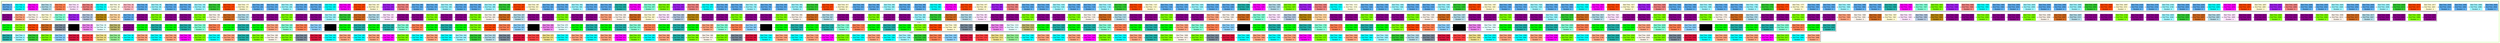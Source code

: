 digraph G {

fontname="Helvetica,Arial,sans-serif"
node [fontname="Helvetica,Arial,sans-serif"]
edge [fontname="Helvetica,Arial,sans-serif"]
graph [rankdir = "LR"];
node [fontsize = "20" shape = "ellipse"];

    subgraph cluster_Mod_0{
        color =chartreuse
        style = bold
        subgraph cluster_0{
           node [style=filled]
           color = black


            "node0" [
               label = "Start Time : 0 | End Time : 4 | Duration : 4"
               shape = "record"
               color = steelblue2
            ]

            "node64" [
               label = "Start Time : 4 | End Time : 8 | Duration : 4"
               shape = "record"
               color = aqua
            ]

            "node557" [
               label = "Start Time : 8 | End Time : 13 | Duration : 5"
               shape = "record"
               color = magenta
            ]

            "node372" [
               label = "Start Time : 13 | End Time : 17 | Duration : 4"
               shape = "record"
               color = lightblue
            ]

            "node234" [
               label = "Start Time : 17 | End Time : 21 | Duration : 4"
               shape = "record"
               color = coral
            ]

            "node136" [
               label = "Start Time : 21 | End Time : 25 | Duration : 4"
               shape = "record"
               color = thistle1
            ]

            "node388" [
               label = "Start Time : 25 | End Time : 29 | Duration : 4"
               shape = "record"
               color = lightcoral
            ]

            "node266" [
               label = "Start Time : 29 | End Time : 33 | Duration : 4"
               shape = "record"
               color = cyan
            ]

            "node491" [
               label = "Start Time : 33 | End Time : 38 | Duration : 5"
               shape = "record"
               color = lightyellow
            ]

            "node406" [
               label = "Start Time : 38 | End Time : 42 | Duration : 4"
               shape = "record"
               color = lightpink
            ]

            "node2" [
               label = "Start Time : 80 | End Time : 84 | Duration : 4"
               shape = "record"
               color = steelblue2
            ]

            "node155" [
               label = "Start Time : 84 | End Time : 88 | Duration : 4"
               shape = "record"
               color = cadetblue1
            ]

            "node3" [
               label = "Start Time : 120 | End Time : 124 | Duration : 4"
               shape = "record"
               color = steelblue2
            ]

            "node4" [
               label = "Start Time : 160 | End Time : 164 | Duration : 4"
               shape = "record"
               color = steelblue2
            ]

            "node156" [
               label = "Start Time : 164 | End Time : 168 | Duration : 4"
               shape = "record"
               color = cadetblue1
            ]

            "node526" [
               label = "Start Time : 168 | End Time : 173 | Duration : 5"
               shape = "record"
               color = limegreen
            ]

            "node113" [
               label = "Start Time : 173 | End Time : 177 | Duration : 4"
               shape = "record"
               color = orangered1
            ]

            "node357" [
               label = "Start Time : 177 | End Time : 181 | Duration : 4"
               shape = "record"
               color = lemonchiffon
            ]

            "node5" [
               label = "Start Time : 200 | End Time : 204 | Duration : 4"
               shape = "record"
               color = steelblue2
            ]

            "node6" [
               label = "Start Time : 240 | End Time : 244 | Duration : 4"
               shape = "record"
               color = steelblue2
            ]

            "node157" [
               label = "Start Time : 244 | End Time : 248 | Duration : 4"
               shape = "record"
               color = cadetblue1
            ]

            "node7" [
               label = "Start Time : 280 | End Time : 284 | Duration : 4"
               shape = "record"
               color = steelblue2
            ]

            "node8" [
               label = "Start Time : 320 | End Time : 324 | Duration : 4"
               shape = "record"
               color = steelblue2
            ]

            "node68" [
               label = "Start Time : 324 | End Time : 328 | Duration : 4"
               shape = "record"
               color = aqua
            ]

            "node559" [
               label = "Start Time : 328 | End Time : 333 | Duration : 5"
               shape = "record"
               color = magenta
            ]

            "node114" [
               label = "Start Time : 333 | End Time : 337 | Duration : 4"
               shape = "record"
               color = orangered1
            ]

            "node358" [
               label = "Start Time : 337 | End Time : 341 | Duration : 4"
               shape = "record"
               color = lemonchiffon
            ]

            "node129" [
               label = "Start Time : 341 | End Time : 345 | Duration : 4"
               shape = "record"
               color = x11purple
            ]

            "node389" [
               label = "Start Time : 345 | End Time : 349 | Duration : 4"
               shape = "record"
               color = lightcoral
            ]

            "node9" [
               label = "Start Time : 360 | End Time : 364 | Duration : 4"
               shape = "record"
               color = steelblue2
            ]

            "node10" [
               label = "Start Time : 400 | End Time : 404 | Duration : 4"
               shape = "record"
               color = steelblue2
            ]

            "node159" [
               label = "Start Time : 404 | End Time : 408 | Duration : 4"
               shape = "record"
               color = cadetblue1
            ]

            "node11" [
               label = "Start Time : 440 | End Time : 444 | Duration : 4"
               shape = "record"
               color = steelblue2
            ]

            "node12" [
               label = "Start Time : 480 | End Time : 484 | Duration : 4"
               shape = "record"
               color = steelblue2
            ]

            "node160" [
               label = "Start Time : 484 | End Time : 488 | Duration : 4"
               shape = "record"
               color = cadetblue1
            ]

            "node528" [
               label = "Start Time : 488 | End Time : 493 | Duration : 5"
               shape = "record"
               color = limegreen
            ]

            "node115" [
               label = "Start Time : 493 | End Time : 497 | Duration : 4"
               shape = "record"
               color = orangered1
            ]

            "node359" [
               label = "Start Time : 497 | End Time : 501 | Duration : 4"
               shape = "record"
               color = lemonchiffon
            ]

            "node13" [
               label = "Start Time : 520 | End Time : 524 | Duration : 4"
               shape = "record"
               color = steelblue2
            ]

            "node14" [
               label = "Start Time : 560 | End Time : 564 | Duration : 4"
               shape = "record"
               color = steelblue2
            ]

            "node161" [
               label = "Start Time : 564 | End Time : 568 | Duration : 4"
               shape = "record"
               color = cadetblue1
            ]

            "node15" [
               label = "Start Time : 600 | End Time : 604 | Duration : 4"
               shape = "record"
               color = steelblue2
            ]

            "node16" [
               label = "Start Time : 640 | End Time : 644 | Duration : 4"
               shape = "record"
               color = steelblue2
            ]

            "node447" [
               label = "Start Time : 644 | End Time : 648 | Duration : 4"
               shape = "record"
               color = lightseagreen
            ]

            "node561" [
               label = "Start Time : 648 | End Time : 653 | Duration : 5"
               shape = "record"
               color = magenta
            ]

            "node100" [
               label = "Start Time : 653 | End Time : 657 | Duration : 4"
               shape = "record"
               color = aquamarine
            ]

            "node344" [
               label = "Start Time : 657 | End Time : 661 | Duration : 4"
               shape = "record"
               color = lawngreen
            ]

            "node130" [
               label = "Start Time : 661 | End Time : 665 | Duration : 4"
               shape = "record"
               color = x11purple
            ]

            "node390" [
               label = "Start Time : 665 | End Time : 669 | Duration : 4"
               shape = "record"
               color = lightcoral
            ]

            "node267" [
               label = "Start Time : 669 | End Time : 673 | Duration : 4"
               shape = "record"
               color = cyan
            ]

            "node17" [
               label = "Start Time : 680 | End Time : 684 | Duration : 4"
               shape = "record"
               color = steelblue2
            ]

            "node18" [
               label = "Start Time : 720 | End Time : 724 | Duration : 4"
               shape = "record"
               color = steelblue2
            ]

            "node163" [
               label = "Start Time : 724 | End Time : 728 | Duration : 4"
               shape = "record"
               color = cadetblue1
            ]

            "node19" [
               label = "Start Time : 760 | End Time : 764 | Duration : 4"
               shape = "record"
               color = steelblue2
            ]

            "node20" [
               label = "Start Time : 800 | End Time : 804 | Duration : 4"
               shape = "record"
               color = steelblue2
            ]

            "node164" [
               label = "Start Time : 804 | End Time : 808 | Duration : 4"
               shape = "record"
               color = cadetblue1
            ]

            "node530" [
               label = "Start Time : 808 | End Time : 813 | Duration : 5"
               shape = "record"
               color = limegreen
            ]

            "node117" [
               label = "Start Time : 813 | End Time : 817 | Duration : 4"
               shape = "record"
               color = orangered1
            ]

            "node361" [
               label = "Start Time : 817 | End Time : 821 | Duration : 4"
               shape = "record"
               color = lemonchiffon
            ]

            "node21" [
               label = "Start Time : 840 | End Time : 844 | Duration : 4"
               shape = "record"
               color = steelblue2
            ]

            "node22" [
               label = "Start Time : 880 | End Time : 884 | Duration : 4"
               shape = "record"
               color = steelblue2
            ]

            "node165" [
               label = "Start Time : 884 | End Time : 888 | Duration : 4"
               shape = "record"
               color = cadetblue1
            ]

            "node23" [
               label = "Start Time : 920 | End Time : 924 | Duration : 4"
               shape = "record"
               color = steelblue2
            ]

            "node24" [
               label = "Start Time : 960 | End Time : 964 | Duration : 4"
               shape = "record"
               color = steelblue2
            ]

            "node76" [
               label = "Start Time : 964 | End Time : 968 | Duration : 4"
               shape = "record"
               color = aqua
            ]

            "node563" [
               label = "Start Time : 968 | End Time : 973 | Duration : 5"
               shape = "record"
               color = magenta
            ]

            "node118" [
               label = "Start Time : 973 | End Time : 977 | Duration : 4"
               shape = "record"
               color = orangered1
            ]

            "node362" [
               label = "Start Time : 977 | End Time : 981 | Duration : 4"
               shape = "record"
               color = lemonchiffon
            ]

            "node131" [
               label = "Start Time : 981 | End Time : 985 | Duration : 4"
               shape = "record"
               color = x11purple
            ]

            "node391" [
               label = "Start Time : 985 | End Time : 989 | Duration : 4"
               shape = "record"
               color = lightcoral
            ]

            "node25" [
               label = "Start Time : 1000 | End Time : 1004 | Duration : 4"
               shape = "record"
               color = steelblue2
            ]

            "node26" [
               label = "Start Time : 1040 | End Time : 1044 | Duration : 4"
               shape = "record"
               color = steelblue2
            ]

            "node167" [
               label = "Start Time : 1044 | End Time : 1048 | Duration : 4"
               shape = "record"
               color = cadetblue1
            ]

            "node27" [
               label = "Start Time : 1080 | End Time : 1084 | Duration : 4"
               shape = "record"
               color = steelblue2
            ]

            "node28" [
               label = "Start Time : 1120 | End Time : 1124 | Duration : 4"
               shape = "record"
               color = steelblue2
            ]

            "node168" [
               label = "Start Time : 1124 | End Time : 1128 | Duration : 4"
               shape = "record"
               color = cadetblue1
            ]

            "node532" [
               label = "Start Time : 1128 | End Time : 1133 | Duration : 5"
               shape = "record"
               color = limegreen
            ]

            "node119" [
               label = "Start Time : 1133 | End Time : 1137 | Duration : 4"
               shape = "record"
               color = orangered1
            ]

            "node363" [
               label = "Start Time : 1137 | End Time : 1141 | Duration : 4"
               shape = "record"
               color = lemonchiffon
            ]

            "node29" [
               label = "Start Time : 1160 | End Time : 1164 | Duration : 4"
               shape = "record"
               color = steelblue2
            ]

            "node30" [
               label = "Start Time : 1200 | End Time : 1204 | Duration : 4"
               shape = "record"
               color = steelblue2
            ]

            "node169" [
               label = "Start Time : 1204 | End Time : 1208 | Duration : 4"
               shape = "record"
               color = cadetblue1
            ]

            "node31" [
               label = "Start Time : 1240 | End Time : 1244 | Duration : 4"
               shape = "record"
               color = steelblue2
            ]

            "node32" [
               label = "Start Time : 1280 | End Time : 1284 | Duration : 4"
               shape = "record"
               color = steelblue2
            ]

            "node455" [
               label = "Start Time : 1284 | End Time : 1288 | Duration : 4"
               shape = "record"
               color = lightseagreen
            ]

            "node565" [
               label = "Start Time : 1288 | End Time : 1293 | Duration : 5"
               shape = "record"
               color = magenta
            ]

            "node380" [
               label = "Start Time : 1293 | End Time : 1297 | Duration : 4"
               shape = "record"
               color = lightblue
            ]

            "node348" [
               label = "Start Time : 1297 | End Time : 1301 | Duration : 4"
               shape = "record"
               color = lawngreen
            ]

            "node132" [
               label = "Start Time : 1301 | End Time : 1305 | Duration : 4"
               shape = "record"
               color = x11purple
            ]

            "node392" [
               label = "Start Time : 1305 | End Time : 1309 | Duration : 4"
               shape = "record"
               color = lightcoral
            ]

            "node268" [
               label = "Start Time : 1309 | End Time : 1313 | Duration : 4"
               shape = "record"
               color = cyan
            ]

            "node492" [
               label = "Start Time : 1313 | End Time : 1318 | Duration : 5"
               shape = "record"
               color = lightyellow
            ]

            "node33" [
               label = "Start Time : 1320 | End Time : 1324 | Duration : 4"
               shape = "record"
               color = steelblue2
            ]

            "node34" [
               label = "Start Time : 1360 | End Time : 1364 | Duration : 4"
               shape = "record"
               color = steelblue2
            ]

            "node171" [
               label = "Start Time : 1364 | End Time : 1368 | Duration : 4"
               shape = "record"
               color = cadetblue1
            ]

            "node35" [
               label = "Start Time : 1400 | End Time : 1404 | Duration : 4"
               shape = "record"
               color = steelblue2
            ]

            "node36" [
               label = "Start Time : 1440 | End Time : 1444 | Duration : 4"
               shape = "record"
               color = steelblue2
            ]

            "node172" [
               label = "Start Time : 1444 | End Time : 1448 | Duration : 4"
               shape = "record"
               color = cadetblue1
            ]

            "node534" [
               label = "Start Time : 1448 | End Time : 1453 | Duration : 5"
               shape = "record"
               color = limegreen
            ]

            "node121" [
               label = "Start Time : 1453 | End Time : 1457 | Duration : 4"
               shape = "record"
               color = orangered1
            ]

            "node365" [
               label = "Start Time : 1457 | End Time : 1461 | Duration : 4"
               shape = "record"
               color = lemonchiffon
            ]

            "node37" [
               label = "Start Time : 1480 | End Time : 1484 | Duration : 4"
               shape = "record"
               color = steelblue2
            ]

            "node38" [
               label = "Start Time : 1520 | End Time : 1524 | Duration : 4"
               shape = "record"
               color = steelblue2
            ]

            "node173" [
               label = "Start Time : 1524 | End Time : 1528 | Duration : 4"
               shape = "record"
               color = cadetblue1
            ]

            "node39" [
               label = "Start Time : 1560 | End Time : 1564 | Duration : 4"
               shape = "record"
               color = steelblue2
            ]

            "node40" [
               label = "Start Time : 1600 | End Time : 1604 | Duration : 4"
               shape = "record"
               color = steelblue2
            ]

            "node84" [
               label = "Start Time : 1604 | End Time : 1608 | Duration : 4"
               shape = "record"
               color = aqua
            ]

            "node567" [
               label = "Start Time : 1608 | End Time : 1613 | Duration : 5"
               shape = "record"
               color = magenta
            ]

            "node122" [
               label = "Start Time : 1613 | End Time : 1617 | Duration : 4"
               shape = "record"
               color = orangered1
            ]

            "node366" [
               label = "Start Time : 1617 | End Time : 1621 | Duration : 4"
               shape = "record"
               color = lemonchiffon
            ]

            "node133" [
               label = "Start Time : 1621 | End Time : 1625 | Duration : 4"
               shape = "record"
               color = x11purple
            ]

            "node393" [
               label = "Start Time : 1625 | End Time : 1629 | Duration : 4"
               shape = "record"
               color = lightcoral
            ]

            "node41" [
               label = "Start Time : 1640 | End Time : 1644 | Duration : 4"
               shape = "record"
               color = steelblue2
            ]

            "node42" [
               label = "Start Time : 1680 | End Time : 1684 | Duration : 4"
               shape = "record"
               color = steelblue2
            ]

            "node175" [
               label = "Start Time : 1684 | End Time : 1688 | Duration : 4"
               shape = "record"
               color = cadetblue1
            ]

            "node43" [
               label = "Start Time : 1720 | End Time : 1724 | Duration : 4"
               shape = "record"
               color = steelblue2
            ]

            "node44" [
               label = "Start Time : 1760 | End Time : 1764 | Duration : 4"
               shape = "record"
               color = steelblue2
            ]

            "node176" [
               label = "Start Time : 1764 | End Time : 1768 | Duration : 4"
               shape = "record"
               color = cadetblue1
            ]

            "node536" [
               label = "Start Time : 1768 | End Time : 1773 | Duration : 5"
               shape = "record"
               color = limegreen
            ]

            "node123" [
               label = "Start Time : 1773 | End Time : 1777 | Duration : 4"
               shape = "record"
               color = orangered1
            ]

            "node367" [
               label = "Start Time : 1777 | End Time : 1781 | Duration : 4"
               shape = "record"
               color = lemonchiffon
            ]

            "node45" [
               label = "Start Time : 1800 | End Time : 1804 | Duration : 4"
               shape = "record"
               color = steelblue2
            ]

            "node46" [
               label = "Start Time : 1840 | End Time : 1844 | Duration : 4"
               shape = "record"
               color = steelblue2
            ]

            "node177" [
               label = "Start Time : 1844 | End Time : 1848 | Duration : 4"
               shape = "record"
               color = cadetblue1
            ]

            "node47" [
               label = "Start Time : 1880 | End Time : 1884 | Duration : 4"
               shape = "record"
               color = steelblue2
            ]

            "node48" [
               label = "Start Time : 1920 | End Time : 1924 | Duration : 4"
               shape = "record"
               color = steelblue2
            ]

            "node463" [
               label = "Start Time : 1924 | End Time : 1928 | Duration : 4"
               shape = "record"
               color = lightseagreen
            ]

            "node569" [
               label = "Start Time : 1928 | End Time : 1933 | Duration : 5"
               shape = "record"
               color = magenta
            ]

            "node108" [
               label = "Start Time : 1933 | End Time : 1937 | Duration : 4"
               shape = "record"
               color = aquamarine
            ]

            "node352" [
               label = "Start Time : 1937 | End Time : 1941 | Duration : 4"
               shape = "record"
               color = lawngreen
            ]

            "node134" [
               label = "Start Time : 1941 | End Time : 1945 | Duration : 4"
               shape = "record"
               color = x11purple
            ]

            "node394" [
               label = "Start Time : 1945 | End Time : 1949 | Duration : 4"
               shape = "record"
               color = lightcoral
            ]

            "node269" [
               label = "Start Time : 1949 | End Time : 1953 | Duration : 4"
               shape = "record"
               color = cyan
            ]

            "node49" [
               label = "Start Time : 1960 | End Time : 1964 | Duration : 4"
               shape = "record"
               color = steelblue2
            ]

            "node50" [
               label = "Start Time : 2000 | End Time : 2004 | Duration : 4"
               shape = "record"
               color = steelblue2
            ]

            "node179" [
               label = "Start Time : 2004 | End Time : 2008 | Duration : 4"
               shape = "record"
               color = cadetblue1
            ]

            "node51" [
               label = "Start Time : 2040 | End Time : 2044 | Duration : 4"
               shape = "record"
               color = steelblue2
            ]

            "node52" [
               label = "Start Time : 2080 | End Time : 2084 | Duration : 4"
               shape = "record"
               color = steelblue2
            ]

            "node180" [
               label = "Start Time : 2084 | End Time : 2088 | Duration : 4"
               shape = "record"
               color = cadetblue1
            ]

            "node538" [
               label = "Start Time : 2088 | End Time : 2093 | Duration : 5"
               shape = "record"
               color = limegreen
            ]

            "node125" [
               label = "Start Time : 2093 | End Time : 2097 | Duration : 4"
               shape = "record"
               color = orangered1
            ]

            "node369" [
               label = "Start Time : 2097 | End Time : 2101 | Duration : 4"
               shape = "record"
               color = lemonchiffon
            ]

            "node53" [
               label = "Start Time : 2120 | End Time : 2124 | Duration : 4"
               shape = "record"
               color = steelblue2
            ]

            "node54" [
               label = "Start Time : 2160 | End Time : 2164 | Duration : 4"
               shape = "record"
               color = steelblue2
            ]

            "node181" [
               label = "Start Time : 2164 | End Time : 2168 | Duration : 4"
               shape = "record"
               color = cadetblue1
            ]

            "node55" [
               label = "Start Time : 2200 | End Time : 2204 | Duration : 4"
               shape = "record"
               color = steelblue2
            ]

            "node56" [
               label = "Start Time : 2240 | End Time : 2244 | Duration : 4"
               shape = "record"
               color = steelblue2
            ]

            "node92" [
               label = "Start Time : 2244 | End Time : 2248 | Duration : 4"
               shape = "record"
               color = aqua
            ]

            "node571" [
               label = "Start Time : 2248 | End Time : 2253 | Duration : 5"
               shape = "record"
               color = magenta
            ]

            "node126" [
               label = "Start Time : 2253 | End Time : 2257 | Duration : 4"
               shape = "record"
               color = orangered1
            ]

            "node370" [
               label = "Start Time : 2257 | End Time : 2261 | Duration : 4"
               shape = "record"
               color = lemonchiffon
            ]

            "node135" [
               label = "Start Time : 2261 | End Time : 2265 | Duration : 4"
               shape = "record"
               color = x11purple
            ]

            "node395" [
               label = "Start Time : 2265 | End Time : 2269 | Duration : 4"
               shape = "record"
               color = lightcoral
            ]

            "node57" [
               label = "Start Time : 2280 | End Time : 2284 | Duration : 4"
               shape = "record"
               color = steelblue2
            ]

            "node58" [
               label = "Start Time : 2320 | End Time : 2324 | Duration : 4"
               shape = "record"
               color = steelblue2
            ]

            "node183" [
               label = "Start Time : 2324 | End Time : 2328 | Duration : 4"
               shape = "record"
               color = cadetblue1
            ]

            "node59" [
               label = "Start Time : 2360 | End Time : 2364 | Duration : 4"
               shape = "record"
               color = steelblue2
            ]

            "node60" [
               label = "Start Time : 2400 | End Time : 2404 | Duration : 4"
               shape = "record"
               color = steelblue2
            ]

            "node184" [
               label = "Start Time : 2404 | End Time : 2408 | Duration : 4"
               shape = "record"
               color = cadetblue1
            ]

            "node540" [
               label = "Start Time : 2408 | End Time : 2413 | Duration : 5"
               shape = "record"
               color = limegreen
            ]

            "node127" [
               label = "Start Time : 2413 | End Time : 2417 | Duration : 4"
               shape = "record"
               color = orangered1
            ]

            "node371" [
               label = "Start Time : 2417 | End Time : 2421 | Duration : 4"
               shape = "record"
               color = lemonchiffon
            ]

            "node61" [
               label = "Start Time : 2440 | End Time : 2444 | Duration : 4"
               shape = "record"
               color = steelblue2
            ]

            "node62" [
               label = "Start Time : 2480 | End Time : 2484 | Duration : 4"
               shape = "record"
               color = steelblue2
            ]

            "node185" [
               label = "Start Time : 2484 | End Time : 2488 | Duration : 4"
               shape = "record"
               color = cadetblue1
            ]

            "node63" [
               label = "Start Time : 2520 | End Time : 2524 | Duration : 4"
               shape = "record"
               color = steelblue2
            ]

            node0 -> node64 -> node557 -> node372 -> node234 -> node136 -> node388 -> node266 -> node491 -> node406 -> node2 -> node155 -> node3 -> node4 -> node156 -> node526 -> node113 -> node357 -> node5 -> node6 -> node157 -> node7 -> node8 -> node68 -> node559 -> node114 -> node358 -> node129 -> node389 -> node9 -> node10 -> node159 -> node11 -> node12 -> node160 -> node528 -> node115 -> node359 -> node13 -> node14 -> node161 -> node15 -> node16 -> node447 -> node561 -> node100 -> node344 -> node130 -> node390 -> node267 -> node17 -> node18 -> node163 -> node19 -> node20 -> node164 -> node530 -> node117 -> node361 -> node21 -> node22 -> node165 -> node23 -> node24 -> node76 -> node563 -> node118 -> node362 -> node131 -> node391 -> node25 -> node26 -> node167 -> node27 -> node28 -> node168 -> node532 -> node119 -> node363 -> node29 -> node30 -> node169 -> node31 -> node32 -> node455 -> node565 -> node380 -> node348 -> node132 -> node392 -> node268 -> node492 -> node33 -> node34 -> node171 -> node35 -> node36 -> node172 -> node534 -> node121 -> node365 -> node37 -> node38 -> node173 -> node39 -> node40 -> node84 -> node567 -> node122 -> node366 -> node133 -> node393 -> node41 -> node42 -> node175 -> node43 -> node44 -> node176 -> node536 -> node123 -> node367 -> node45 -> node46 -> node177 -> node47 -> node48 -> node463 -> node569 -> node108 -> node352 -> node134 -> node394 -> node269 -> node49 -> node50 -> node179 -> node51 -> node52 -> node180 -> node538 -> node125 -> node369 -> node53 -> node54 -> node181 -> node55 -> node56 -> node92 -> node571 -> node126 -> node370 -> node135 -> node395 -> node57 -> node58 -> node183 -> node59 -> node60 -> node184 -> node540 -> node127 -> node371 -> node61 -> node62 -> node185 -> node63

            label = "PC #1"

        }
        subgraph cluster_1{
           node [style=filled]
           color = black


            "node276" [
               label = "Start Time : 0 | End Time : 4 | Duration : 4"
               shape = "record"
               color = darkmagenta
            ]

            "node407" [
               label = "Start Time : 4 | End Time : 8 | Duration : 4"
               shape = "record"
               color = lightsalmon
            ]

            "node541" [
               label = "Start Time : 8 | End Time : 13 | Duration : 5"
               shape = "record"
               color = linen
            ]

            "node356" [
               label = "Start Time : 13 | End Time : 17 | Duration : 4"
               shape = "record"
               color = lemonchiffon
            ]

            "node96" [
               label = "Start Time : 17 | End Time : 21 | Duration : 4"
               shape = "record"
               color = aquamarine
            ]

            "node128" [
               label = "Start Time : 21 | End Time : 25 | Duration : 4"
               shape = "record"
               color = x11purple
            ]

            "node487" [
               label = "Start Time : 25 | End Time : 30 | Duration : 5"
               shape = "record"
               color = lightsteelblue
            ]

            "node270" [
               label = "Start Time : 30 | End Time : 34 | Duration : 4"
               shape = "record"
               color = darkgoldenrod
            ]

            "node152" [
               label = "Start Time : 34 | End Time : 38 | Duration : 4"
               shape = "record"
               color = burlywood1
            ]

            "node1" [
               label = "Start Time : 40 | End Time : 44 | Duration : 4"
               shape = "record"
               color = steelblue2
            ]

            "node278" [
               label = "Start Time : 80 | End Time : 84 | Duration : 4"
               shape = "record"
               color = darkmagenta
            ]

            "node187" [
               label = "Start Time : 84 | End Time : 88 | Duration : 4"
               shape = "record"
               color = chartreuse
            ]

            "node279" [
               label = "Start Time : 120 | End Time : 124 | Duration : 4"
               shape = "record"
               color = darkmagenta
            ]

            "node280" [
               label = "Start Time : 160 | End Time : 164 | Duration : 4"
               shape = "record"
               color = darkmagenta
            ]

            "node188" [
               label = "Start Time : 164 | End Time : 168 | Duration : 4"
               shape = "record"
               color = chartreuse
            ]

            "node542" [
               label = "Start Time : 168 | End Time : 173 | Duration : 5"
               shape = "record"
               color = linen
            ]

            "node219" [
               label = "Start Time : 173 | End Time : 177 | Duration : 4"
               shape = "record"
               color = chocolate
            ]

            "node373" [
               label = "Start Time : 177 | End Time : 181 | Duration : 4"
               shape = "record"
               color = lightblue
            ]

            "node281" [
               label = "Start Time : 200 | End Time : 204 | Duration : 4"
               shape = "record"
               color = darkmagenta
            ]

            "node282" [
               label = "Start Time : 240 | End Time : 244 | Duration : 4"
               shape = "record"
               color = darkmagenta
            ]

            "node189" [
               label = "Start Time : 244 | End Time : 248 | Duration : 4"
               shape = "record"
               color = chartreuse
            ]

            "node283" [
               label = "Start Time : 280 | End Time : 284 | Duration : 4"
               shape = "record"
               color = darkmagenta
            ]

            "node284" [
               label = "Start Time : 320 | End Time : 324 | Duration : 4"
               shape = "record"
               color = darkmagenta
            ]

            "node158" [
               label = "Start Time : 324 | End Time : 328 | Duration : 4"
               shape = "record"
               color = cadetblue1
            ]

            "node527" [
               label = "Start Time : 328 | End Time : 333 | Duration : 5"
               shape = "record"
               color = limegreen
            ]

            "node220" [
               label = "Start Time : 333 | End Time : 337 | Duration : 4"
               shape = "record"
               color = chocolate
            ]

            "node374" [
               label = "Start Time : 337 | End Time : 341 | Duration : 4"
               shape = "record"
               color = lightblue
            ]

            "node137" [
               label = "Start Time : 341 | End Time : 345 | Duration : 4"
               shape = "record"
               color = thistle1
            ]

            "node285" [
               label = "Start Time : 360 | End Time : 364 | Duration : 4"
               shape = "record"
               color = darkmagenta
            ]

            "node286" [
               label = "Start Time : 400 | End Time : 404 | Duration : 4"
               shape = "record"
               color = darkmagenta
            ]

            "node191" [
               label = "Start Time : 404 | End Time : 408 | Duration : 4"
               shape = "record"
               color = chartreuse
            ]

            "node287" [
               label = "Start Time : 440 | End Time : 444 | Duration : 4"
               shape = "record"
               color = darkmagenta
            ]

            "node288" [
               label = "Start Time : 480 | End Time : 484 | Duration : 4"
               shape = "record"
               color = darkmagenta
            ]

            "node192" [
               label = "Start Time : 484 | End Time : 488 | Duration : 4"
               shape = "record"
               color = chartreuse
            ]

            "node544" [
               label = "Start Time : 488 | End Time : 493 | Duration : 5"
               shape = "record"
               color = linen
            ]

            "node221" [
               label = "Start Time : 493 | End Time : 497 | Duration : 4"
               shape = "record"
               color = chocolate
            ]

            "node375" [
               label = "Start Time : 497 | End Time : 501 | Duration : 4"
               shape = "record"
               color = lightblue
            ]

            "node289" [
               label = "Start Time : 520 | End Time : 524 | Duration : 4"
               shape = "record"
               color = darkmagenta
            ]

            "node290" [
               label = "Start Time : 560 | End Time : 564 | Duration : 4"
               shape = "record"
               color = darkmagenta
            ]

            "node193" [
               label = "Start Time : 564 | End Time : 568 | Duration : 4"
               shape = "record"
               color = chartreuse
            ]

            "node291" [
               label = "Start Time : 600 | End Time : 604 | Duration : 4"
               shape = "record"
               color = darkmagenta
            ]

            "node292" [
               label = "Start Time : 640 | End Time : 644 | Duration : 4"
               shape = "record"
               color = darkmagenta
            ]

            "node415" [
               label = "Start Time : 644 | End Time : 648 | Duration : 4"
               shape = "record"
               color = lightsalmon
            ]

            "node545" [
               label = "Start Time : 648 | End Time : 653 | Duration : 5"
               shape = "record"
               color = linen
            ]

            "node222" [
               label = "Start Time : 653 | End Time : 657 | Duration : 4"
               shape = "record"
               color = chocolate
            ]

            "node360" [
               label = "Start Time : 657 | End Time : 661 | Duration : 4"
               shape = "record"
               color = lemonchiffon
            ]

            "node138" [
               label = "Start Time : 661 | End Time : 665 | Duration : 4"
               shape = "record"
               color = thistle1
            ]

            "node488" [
               label = "Start Time : 665 | End Time : 670 | Duration : 5"
               shape = "record"
               color = lightsteelblue
            ]

            "node271" [
               label = "Start Time : 670 | End Time : 674 | Duration : 4"
               shape = "record"
               color = darkgoldenrod
            ]

            "node293" [
               label = "Start Time : 680 | End Time : 684 | Duration : 4"
               shape = "record"
               color = darkmagenta
            ]

            "node294" [
               label = "Start Time : 720 | End Time : 724 | Duration : 4"
               shape = "record"
               color = darkmagenta
            ]

            "node195" [
               label = "Start Time : 724 | End Time : 728 | Duration : 4"
               shape = "record"
               color = chartreuse
            ]

            "node295" [
               label = "Start Time : 760 | End Time : 764 | Duration : 4"
               shape = "record"
               color = darkmagenta
            ]

            "node296" [
               label = "Start Time : 800 | End Time : 804 | Duration : 4"
               shape = "record"
               color = darkmagenta
            ]

            "node196" [
               label = "Start Time : 804 | End Time : 808 | Duration : 4"
               shape = "record"
               color = chartreuse
            ]

            "node546" [
               label = "Start Time : 808 | End Time : 813 | Duration : 5"
               shape = "record"
               color = linen
            ]

            "node223" [
               label = "Start Time : 813 | End Time : 817 | Duration : 4"
               shape = "record"
               color = chocolate
            ]

            "node377" [
               label = "Start Time : 817 | End Time : 821 | Duration : 4"
               shape = "record"
               color = lightblue
            ]

            "node297" [
               label = "Start Time : 840 | End Time : 844 | Duration : 4"
               shape = "record"
               color = darkmagenta
            ]

            "node298" [
               label = "Start Time : 880 | End Time : 884 | Duration : 4"
               shape = "record"
               color = darkmagenta
            ]

            "node197" [
               label = "Start Time : 884 | End Time : 888 | Duration : 4"
               shape = "record"
               color = chartreuse
            ]

            "node299" [
               label = "Start Time : 920 | End Time : 924 | Duration : 4"
               shape = "record"
               color = darkmagenta
            ]

            "node300" [
               label = "Start Time : 960 | End Time : 964 | Duration : 4"
               shape = "record"
               color = darkmagenta
            ]

            "node166" [
               label = "Start Time : 964 | End Time : 968 | Duration : 4"
               shape = "record"
               color = cadetblue1
            ]

            "node531" [
               label = "Start Time : 968 | End Time : 973 | Duration : 5"
               shape = "record"
               color = limegreen
            ]

            "node224" [
               label = "Start Time : 973 | End Time : 977 | Duration : 4"
               shape = "record"
               color = chocolate
            ]

            "node378" [
               label = "Start Time : 977 | End Time : 981 | Duration : 4"
               shape = "record"
               color = lightblue
            ]

            "node139" [
               label = "Start Time : 981 | End Time : 985 | Duration : 4"
               shape = "record"
               color = thistle1
            ]

            "node301" [
               label = "Start Time : 1000 | End Time : 1004 | Duration : 4"
               shape = "record"
               color = darkmagenta
            ]

            "node302" [
               label = "Start Time : 1040 | End Time : 1044 | Duration : 4"
               shape = "record"
               color = darkmagenta
            ]

            "node199" [
               label = "Start Time : 1044 | End Time : 1048 | Duration : 4"
               shape = "record"
               color = chartreuse
            ]

            "node303" [
               label = "Start Time : 1080 | End Time : 1084 | Duration : 4"
               shape = "record"
               color = darkmagenta
            ]

            "node304" [
               label = "Start Time : 1120 | End Time : 1124 | Duration : 4"
               shape = "record"
               color = darkmagenta
            ]

            "node200" [
               label = "Start Time : 1124 | End Time : 1128 | Duration : 4"
               shape = "record"
               color = chartreuse
            ]

            "node548" [
               label = "Start Time : 1128 | End Time : 1133 | Duration : 5"
               shape = "record"
               color = linen
            ]

            "node225" [
               label = "Start Time : 1133 | End Time : 1137 | Duration : 4"
               shape = "record"
               color = chocolate
            ]

            "node379" [
               label = "Start Time : 1137 | End Time : 1141 | Duration : 4"
               shape = "record"
               color = lightblue
            ]

            "node305" [
               label = "Start Time : 1160 | End Time : 1164 | Duration : 4"
               shape = "record"
               color = darkmagenta
            ]

            "node306" [
               label = "Start Time : 1200 | End Time : 1204 | Duration : 4"
               shape = "record"
               color = darkmagenta
            ]

            "node201" [
               label = "Start Time : 1204 | End Time : 1208 | Duration : 4"
               shape = "record"
               color = chartreuse
            ]

            "node307" [
               label = "Start Time : 1240 | End Time : 1244 | Duration : 4"
               shape = "record"
               color = darkmagenta
            ]

            "node308" [
               label = "Start Time : 1280 | End Time : 1284 | Duration : 4"
               shape = "record"
               color = darkmagenta
            ]

            "node423" [
               label = "Start Time : 1284 | End Time : 1288 | Duration : 4"
               shape = "record"
               color = lightsalmon
            ]

            "node549" [
               label = "Start Time : 1288 | End Time : 1293 | Duration : 5"
               shape = "record"
               color = linen
            ]

            "node226" [
               label = "Start Time : 1293 | End Time : 1297 | Duration : 4"
               shape = "record"
               color = chocolate
            ]

            "node104" [
               label = "Start Time : 1297 | End Time : 1301 | Duration : 4"
               shape = "record"
               color = aquamarine
            ]

            "node140" [
               label = "Start Time : 1301 | End Time : 1305 | Duration : 4"
               shape = "record"
               color = thistle1
            ]

            "node489" [
               label = "Start Time : 1305 | End Time : 1310 | Duration : 5"
               shape = "record"
               color = lightsteelblue
            ]

            "node272" [
               label = "Start Time : 1310 | End Time : 1314 | Duration : 4"
               shape = "record"
               color = darkgoldenrod
            ]

            "node153" [
               label = "Start Time : 1314 | End Time : 1318 | Duration : 4"
               shape = "record"
               color = burlywood1
            ]

            "node309" [
               label = "Start Time : 1320 | End Time : 1324 | Duration : 4"
               shape = "record"
               color = darkmagenta
            ]

            "node310" [
               label = "Start Time : 1360 | End Time : 1364 | Duration : 4"
               shape = "record"
               color = darkmagenta
            ]

            "node203" [
               label = "Start Time : 1364 | End Time : 1368 | Duration : 4"
               shape = "record"
               color = chartreuse
            ]

            "node311" [
               label = "Start Time : 1400 | End Time : 1404 | Duration : 4"
               shape = "record"
               color = darkmagenta
            ]

            "node312" [
               label = "Start Time : 1440 | End Time : 1444 | Duration : 4"
               shape = "record"
               color = darkmagenta
            ]

            "node204" [
               label = "Start Time : 1444 | End Time : 1448 | Duration : 4"
               shape = "record"
               color = chartreuse
            ]

            "node550" [
               label = "Start Time : 1448 | End Time : 1453 | Duration : 5"
               shape = "record"
               color = linen
            ]

            "node227" [
               label = "Start Time : 1453 | End Time : 1457 | Duration : 4"
               shape = "record"
               color = chocolate
            ]

            "node381" [
               label = "Start Time : 1457 | End Time : 1461 | Duration : 4"
               shape = "record"
               color = lightblue
            ]

            "node313" [
               label = "Start Time : 1480 | End Time : 1484 | Duration : 4"
               shape = "record"
               color = darkmagenta
            ]

            "node314" [
               label = "Start Time : 1520 | End Time : 1524 | Duration : 4"
               shape = "record"
               color = darkmagenta
            ]

            "node205" [
               label = "Start Time : 1524 | End Time : 1528 | Duration : 4"
               shape = "record"
               color = chartreuse
            ]

            "node315" [
               label = "Start Time : 1560 | End Time : 1564 | Duration : 4"
               shape = "record"
               color = darkmagenta
            ]

            "node316" [
               label = "Start Time : 1600 | End Time : 1604 | Duration : 4"
               shape = "record"
               color = darkmagenta
            ]

            "node174" [
               label = "Start Time : 1604 | End Time : 1608 | Duration : 4"
               shape = "record"
               color = cadetblue1
            ]

            "node535" [
               label = "Start Time : 1608 | End Time : 1613 | Duration : 5"
               shape = "record"
               color = limegreen
            ]

            "node228" [
               label = "Start Time : 1613 | End Time : 1617 | Duration : 4"
               shape = "record"
               color = chocolate
            ]

            "node382" [
               label = "Start Time : 1617 | End Time : 1621 | Duration : 4"
               shape = "record"
               color = lightblue
            ]

            "node141" [
               label = "Start Time : 1621 | End Time : 1625 | Duration : 4"
               shape = "record"
               color = thistle1
            ]

            "node317" [
               label = "Start Time : 1640 | End Time : 1644 | Duration : 4"
               shape = "record"
               color = darkmagenta
            ]

            "node318" [
               label = "Start Time : 1680 | End Time : 1684 | Duration : 4"
               shape = "record"
               color = darkmagenta
            ]

            "node207" [
               label = "Start Time : 1684 | End Time : 1688 | Duration : 4"
               shape = "record"
               color = chartreuse
            ]

            "node319" [
               label = "Start Time : 1720 | End Time : 1724 | Duration : 4"
               shape = "record"
               color = darkmagenta
            ]

            "node320" [
               label = "Start Time : 1760 | End Time : 1764 | Duration : 4"
               shape = "record"
               color = darkmagenta
            ]

            "node208" [
               label = "Start Time : 1764 | End Time : 1768 | Duration : 4"
               shape = "record"
               color = chartreuse
            ]

            "node552" [
               label = "Start Time : 1768 | End Time : 1773 | Duration : 5"
               shape = "record"
               color = linen
            ]

            "node229" [
               label = "Start Time : 1773 | End Time : 1777 | Duration : 4"
               shape = "record"
               color = chocolate
            ]

            "node383" [
               label = "Start Time : 1777 | End Time : 1781 | Duration : 4"
               shape = "record"
               color = lightblue
            ]

            "node321" [
               label = "Start Time : 1800 | End Time : 1804 | Duration : 4"
               shape = "record"
               color = darkmagenta
            ]

            "node322" [
               label = "Start Time : 1840 | End Time : 1844 | Duration : 4"
               shape = "record"
               color = darkmagenta
            ]

            "node209" [
               label = "Start Time : 1844 | End Time : 1848 | Duration : 4"
               shape = "record"
               color = chartreuse
            ]

            "node323" [
               label = "Start Time : 1880 | End Time : 1884 | Duration : 4"
               shape = "record"
               color = darkmagenta
            ]

            "node324" [
               label = "Start Time : 1920 | End Time : 1924 | Duration : 4"
               shape = "record"
               color = darkmagenta
            ]

            "node431" [
               label = "Start Time : 1924 | End Time : 1928 | Duration : 4"
               shape = "record"
               color = lightsalmon
            ]

            "node553" [
               label = "Start Time : 1928 | End Time : 1933 | Duration : 5"
               shape = "record"
               color = linen
            ]

            "node230" [
               label = "Start Time : 1933 | End Time : 1937 | Duration : 4"
               shape = "record"
               color = chocolate
            ]

            "node368" [
               label = "Start Time : 1937 | End Time : 1941 | Duration : 4"
               shape = "record"
               color = lemonchiffon
            ]

            "node142" [
               label = "Start Time : 1941 | End Time : 1945 | Duration : 4"
               shape = "record"
               color = thistle1
            ]

            "node490" [
               label = "Start Time : 1945 | End Time : 1950 | Duration : 5"
               shape = "record"
               color = lightsteelblue
            ]

            "node273" [
               label = "Start Time : 1950 | End Time : 1954 | Duration : 4"
               shape = "record"
               color = darkgoldenrod
            ]

            "node325" [
               label = "Start Time : 1960 | End Time : 1964 | Duration : 4"
               shape = "record"
               color = darkmagenta
            ]

            "node326" [
               label = "Start Time : 2000 | End Time : 2004 | Duration : 4"
               shape = "record"
               color = darkmagenta
            ]

            "node211" [
               label = "Start Time : 2004 | End Time : 2008 | Duration : 4"
               shape = "record"
               color = chartreuse
            ]

            "node327" [
               label = "Start Time : 2040 | End Time : 2044 | Duration : 4"
               shape = "record"
               color = darkmagenta
            ]

            "node328" [
               label = "Start Time : 2080 | End Time : 2084 | Duration : 4"
               shape = "record"
               color = darkmagenta
            ]

            "node212" [
               label = "Start Time : 2084 | End Time : 2088 | Duration : 4"
               shape = "record"
               color = chartreuse
            ]

            "node554" [
               label = "Start Time : 2088 | End Time : 2093 | Duration : 5"
               shape = "record"
               color = linen
            ]

            "node231" [
               label = "Start Time : 2093 | End Time : 2097 | Duration : 4"
               shape = "record"
               color = chocolate
            ]

            "node385" [
               label = "Start Time : 2097 | End Time : 2101 | Duration : 4"
               shape = "record"
               color = lightblue
            ]

            "node329" [
               label = "Start Time : 2120 | End Time : 2124 | Duration : 4"
               shape = "record"
               color = darkmagenta
            ]

            "node330" [
               label = "Start Time : 2160 | End Time : 2164 | Duration : 4"
               shape = "record"
               color = darkmagenta
            ]

            "node213" [
               label = "Start Time : 2164 | End Time : 2168 | Duration : 4"
               shape = "record"
               color = chartreuse
            ]

            "node331" [
               label = "Start Time : 2200 | End Time : 2204 | Duration : 4"
               shape = "record"
               color = darkmagenta
            ]

            "node332" [
               label = "Start Time : 2240 | End Time : 2244 | Duration : 4"
               shape = "record"
               color = darkmagenta
            ]

            "node182" [
               label = "Start Time : 2244 | End Time : 2248 | Duration : 4"
               shape = "record"
               color = cadetblue1
            ]

            "node539" [
               label = "Start Time : 2248 | End Time : 2253 | Duration : 5"
               shape = "record"
               color = limegreen
            ]

            "node232" [
               label = "Start Time : 2253 | End Time : 2257 | Duration : 4"
               shape = "record"
               color = chocolate
            ]

            "node386" [
               label = "Start Time : 2257 | End Time : 2261 | Duration : 4"
               shape = "record"
               color = lightblue
            ]

            "node143" [
               label = "Start Time : 2261 | End Time : 2265 | Duration : 4"
               shape = "record"
               color = thistle1
            ]

            "node333" [
               label = "Start Time : 2280 | End Time : 2284 | Duration : 4"
               shape = "record"
               color = darkmagenta
            ]

            "node334" [
               label = "Start Time : 2320 | End Time : 2324 | Duration : 4"
               shape = "record"
               color = darkmagenta
            ]

            "node215" [
               label = "Start Time : 2324 | End Time : 2328 | Duration : 4"
               shape = "record"
               color = chartreuse
            ]

            "node335" [
               label = "Start Time : 2360 | End Time : 2364 | Duration : 4"
               shape = "record"
               color = darkmagenta
            ]

            "node336" [
               label = "Start Time : 2400 | End Time : 2404 | Duration : 4"
               shape = "record"
               color = darkmagenta
            ]

            "node216" [
               label = "Start Time : 2404 | End Time : 2408 | Duration : 4"
               shape = "record"
               color = chartreuse
            ]

            "node556" [
               label = "Start Time : 2408 | End Time : 2413 | Duration : 5"
               shape = "record"
               color = linen
            ]

            "node233" [
               label = "Start Time : 2413 | End Time : 2417 | Duration : 4"
               shape = "record"
               color = chocolate
            ]

            "node387" [
               label = "Start Time : 2417 | End Time : 2421 | Duration : 4"
               shape = "record"
               color = lightblue
            ]

            "node337" [
               label = "Start Time : 2440 | End Time : 2444 | Duration : 4"
               shape = "record"
               color = darkmagenta
            ]

            "node338" [
               label = "Start Time : 2480 | End Time : 2484 | Duration : 4"
               shape = "record"
               color = darkmagenta
            ]

            "node217" [
               label = "Start Time : 2484 | End Time : 2488 | Duration : 4"
               shape = "record"
               color = chartreuse
            ]

            "node339" [
               label = "Start Time : 2520 | End Time : 2524 | Duration : 4"
               shape = "record"
               color = darkmagenta
            ]

            node276 -> node407 -> node541 -> node356 -> node96 -> node128 -> node487 -> node270 -> node152 -> node1 -> node278 -> node187 -> node279 -> node280 -> node188 -> node542 -> node219 -> node373 -> node281 -> node282 -> node189 -> node283 -> node284 -> node158 -> node527 -> node220 -> node374 -> node137 -> node285 -> node286 -> node191 -> node287 -> node288 -> node192 -> node544 -> node221 -> node375 -> node289 -> node290 -> node193 -> node291 -> node292 -> node415 -> node545 -> node222 -> node360 -> node138 -> node488 -> node271 -> node293 -> node294 -> node195 -> node295 -> node296 -> node196 -> node546 -> node223 -> node377 -> node297 -> node298 -> node197 -> node299 -> node300 -> node166 -> node531 -> node224 -> node378 -> node139 -> node301 -> node302 -> node199 -> node303 -> node304 -> node200 -> node548 -> node225 -> node379 -> node305 -> node306 -> node201 -> node307 -> node308 -> node423 -> node549 -> node226 -> node104 -> node140 -> node489 -> node272 -> node153 -> node309 -> node310 -> node203 -> node311 -> node312 -> node204 -> node550 -> node227 -> node381 -> node313 -> node314 -> node205 -> node315 -> node316 -> node174 -> node535 -> node228 -> node382 -> node141 -> node317 -> node318 -> node207 -> node319 -> node320 -> node208 -> node552 -> node229 -> node383 -> node321 -> node322 -> node209 -> node323 -> node324 -> node431 -> node553 -> node230 -> node368 -> node142 -> node490 -> node273 -> node325 -> node326 -> node211 -> node327 -> node328 -> node212 -> node554 -> node231 -> node385 -> node329 -> node330 -> node213 -> node331 -> node332 -> node182 -> node539 -> node232 -> node386 -> node143 -> node333 -> node334 -> node215 -> node335 -> node336 -> node216 -> node556 -> node233 -> node387 -> node337 -> node338 -> node217 -> node339

            label = "PC #2"

        }
        subgraph cluster_2{
           node [style=filled]
           color = black


            "node493" [
               label = "Start Time : 0 | End Time : 5 | Duration : 5"
               shape = "record"
               color = lime
            ]

            "node186" [
               label = "Start Time : 5 | End Time : 9 | Duration : 4"
               shape = "record"
               color = chartreuse
            ]

            "node112" [
               label = "Start Time : 9 | End Time : 13 | Duration : 4"
               shape = "record"
               color = orangered1
            ]

            "node218" [
               label = "Start Time : 13 | End Time : 17 | Duration : 4"
               shape = "record"
               color = chocolate
            ]

            "node479" [
               label = "Start Time : 17 | End Time : 22 | Duration : 5"
               shape = "record"
               color = lightslategray
            ]

            "node250" [
               label = "Start Time : 22 | End Time : 26 | Duration : 4"
               shape = "record"
               color = cornflower
            ]

            "node144" [
               label = "Start Time : 26 | End Time : 30 | Duration : 4"
               shape = "record"
               color = violet
            ]

            "node396" [
               label = "Start Time : 30 | End Time : 34 | Duration : 4"
               shape = "record"
               color = lightcyan
            ]

            "node274" [
               label = "Start Time : 34 | End Time : 38 | Duration : 4"
               shape = "record"
               color = darkkhaki
            ]

            "node277" [
               label = "Start Time : 40 | End Time : 44 | Duration : 4"
               shape = "record"
               color = darkmagenta
            ]

            "node494" [
               label = "Start Time : 80 | End Time : 85 | Duration : 5"
               shape = "record"
               color = lime
            ]

            "node440" [
               label = "Start Time : 85 | End Time : 89 | Duration : 4"
               shape = "record"
               color = lightseagreen
            ]

            "node495" [
               label = "Start Time : 160 | End Time : 165 | Duration : 5"
               shape = "record"
               color = lime
            ]

            "node441" [
               label = "Start Time : 165 | End Time : 169 | Duration : 4"
               shape = "record"
               color = lightseagreen
            ]

            "node97" [
               label = "Start Time : 169 | End Time : 173 | Duration : 4"
               shape = "record"
               color = aquamarine
            ]

            "node235" [
               label = "Start Time : 173 | End Time : 177 | Duration : 4"
               shape = "record"
               color = coral
            ]

            "node496" [
               label = "Start Time : 240 | End Time : 245 | Duration : 5"
               shape = "record"
               color = lime
            ]

            "node442" [
               label = "Start Time : 245 | End Time : 249 | Duration : 4"
               shape = "record"
               color = lightseagreen
            ]

            "node497" [
               label = "Start Time : 320 | End Time : 325 | Duration : 5"
               shape = "record"
               color = lime
            ]

            "node411" [
               label = "Start Time : 325 | End Time : 329 | Duration : 4"
               shape = "record"
               color = lightsalmon
            ]

            "node98" [
               label = "Start Time : 329 | End Time : 333 | Duration : 4"
               shape = "record"
               color = aquamarine
            ]

            "node236" [
               label = "Start Time : 333 | End Time : 337 | Duration : 4"
               shape = "record"
               color = coral
            ]

            "node472" [
               label = "Start Time : 337 | End Time : 342 | Duration : 5"
               shape = "record"
               color = lightskyblue
            ]

            "node251" [
               label = "Start Time : 342 | End Time : 346 | Duration : 4"
               shape = "record"
               color = cornflower
            ]

            "node498" [
               label = "Start Time : 400 | End Time : 405 | Duration : 5"
               shape = "record"
               color = lime
            ]

            "node444" [
               label = "Start Time : 405 | End Time : 409 | Duration : 4"
               shape = "record"
               color = lightseagreen
            ]

            "node499" [
               label = "Start Time : 480 | End Time : 485 | Duration : 5"
               shape = "record"
               color = lime
            ]

            "node445" [
               label = "Start Time : 485 | End Time : 489 | Duration : 4"
               shape = "record"
               color = lightseagreen
            ]

            "node99" [
               label = "Start Time : 489 | End Time : 493 | Duration : 4"
               shape = "record"
               color = aquamarine
            ]

            "node237" [
               label = "Start Time : 493 | End Time : 497 | Duration : 4"
               shape = "record"
               color = coral
            ]

            "node500" [
               label = "Start Time : 560 | End Time : 565 | Duration : 5"
               shape = "record"
               color = lime
            ]

            "node446" [
               label = "Start Time : 565 | End Time : 569 | Duration : 4"
               shape = "record"
               color = lightseagreen
            ]

            "node501" [
               label = "Start Time : 640 | End Time : 645 | Duration : 5"
               shape = "record"
               color = lime
            ]

            "node194" [
               label = "Start Time : 645 | End Time : 649 | Duration : 4"
               shape = "record"
               color = chartreuse
            ]

            "node116" [
               label = "Start Time : 649 | End Time : 653 | Duration : 4"
               shape = "record"
               color = orangered1
            ]

            "node238" [
               label = "Start Time : 653 | End Time : 657 | Duration : 4"
               shape = "record"
               color = coral
            ]

            "node473" [
               label = "Start Time : 657 | End Time : 662 | Duration : 5"
               shape = "record"
               color = lightskyblue
            ]

            "node252" [
               label = "Start Time : 662 | End Time : 666 | Duration : 4"
               shape = "record"
               color = cornflower
            ]

            "node145" [
               label = "Start Time : 666 | End Time : 670 | Duration : 4"
               shape = "record"
               color = violet
            ]

            "node397" [
               label = "Start Time : 670 | End Time : 674 | Duration : 4"
               shape = "record"
               color = lightcyan
            ]

            "node502" [
               label = "Start Time : 720 | End Time : 725 | Duration : 5"
               shape = "record"
               color = lime
            ]

            "node448" [
               label = "Start Time : 725 | End Time : 729 | Duration : 4"
               shape = "record"
               color = lightseagreen
            ]

            "node503" [
               label = "Start Time : 800 | End Time : 805 | Duration : 5"
               shape = "record"
               color = lime
            ]

            "node449" [
               label = "Start Time : 805 | End Time : 809 | Duration : 4"
               shape = "record"
               color = lightseagreen
            ]

            "node101" [
               label = "Start Time : 809 | End Time : 813 | Duration : 4"
               shape = "record"
               color = aquamarine
            ]

            "node239" [
               label = "Start Time : 813 | End Time : 817 | Duration : 4"
               shape = "record"
               color = coral
            ]

            "node504" [
               label = "Start Time : 880 | End Time : 885 | Duration : 5"
               shape = "record"
               color = lime
            ]

            "node450" [
               label = "Start Time : 885 | End Time : 889 | Duration : 4"
               shape = "record"
               color = lightseagreen
            ]

            "node505" [
               label = "Start Time : 960 | End Time : 965 | Duration : 5"
               shape = "record"
               color = lime
            ]

            "node419" [
               label = "Start Time : 965 | End Time : 969 | Duration : 4"
               shape = "record"
               color = lightsalmon
            ]

            "node102" [
               label = "Start Time : 969 | End Time : 973 | Duration : 4"
               shape = "record"
               color = aquamarine
            ]

            "node240" [
               label = "Start Time : 973 | End Time : 977 | Duration : 4"
               shape = "record"
               color = coral
            ]

            "node474" [
               label = "Start Time : 977 | End Time : 982 | Duration : 5"
               shape = "record"
               color = lightskyblue
            ]

            "node253" [
               label = "Start Time : 982 | End Time : 986 | Duration : 4"
               shape = "record"
               color = cornflower
            ]

            "node506" [
               label = "Start Time : 1040 | End Time : 1045 | Duration : 5"
               shape = "record"
               color = lime
            ]

            "node452" [
               label = "Start Time : 1045 | End Time : 1049 | Duration : 4"
               shape = "record"
               color = lightseagreen
            ]

            "node507" [
               label = "Start Time : 1120 | End Time : 1125 | Duration : 5"
               shape = "record"
               color = lime
            ]

            "node453" [
               label = "Start Time : 1125 | End Time : 1129 | Duration : 4"
               shape = "record"
               color = lightseagreen
            ]

            "node103" [
               label = "Start Time : 1129 | End Time : 1133 | Duration : 4"
               shape = "record"
               color = aquamarine
            ]

            "node241" [
               label = "Start Time : 1133 | End Time : 1137 | Duration : 4"
               shape = "record"
               color = coral
            ]

            "node508" [
               label = "Start Time : 1200 | End Time : 1205 | Duration : 5"
               shape = "record"
               color = lime
            ]

            "node454" [
               label = "Start Time : 1205 | End Time : 1209 | Duration : 4"
               shape = "record"
               color = lightseagreen
            ]

            "node509" [
               label = "Start Time : 1280 | End Time : 1285 | Duration : 5"
               shape = "record"
               color = lime
            ]

            "node202" [
               label = "Start Time : 1285 | End Time : 1289 | Duration : 4"
               shape = "record"
               color = chartreuse
            ]

            "node120" [
               label = "Start Time : 1289 | End Time : 1293 | Duration : 4"
               shape = "record"
               color = orangered1
            ]

            "node364" [
               label = "Start Time : 1293 | End Time : 1297 | Duration : 4"
               shape = "record"
               color = lemonchiffon
            ]

            "node483" [
               label = "Start Time : 1297 | End Time : 1302 | Duration : 5"
               shape = "record"
               color = lightslategray
            ]

            "node254" [
               label = "Start Time : 1302 | End Time : 1306 | Duration : 4"
               shape = "record"
               color = cornflower
            ]

            "node146" [
               label = "Start Time : 1306 | End Time : 1310 | Duration : 4"
               shape = "record"
               color = violet
            ]

            "node398" [
               label = "Start Time : 1310 | End Time : 1314 | Duration : 4"
               shape = "record"
               color = lightcyan
            ]

            "node275" [
               label = "Start Time : 1314 | End Time : 1318 | Duration : 4"
               shape = "record"
               color = darkkhaki
            ]

            "node510" [
               label = "Start Time : 1360 | End Time : 1365 | Duration : 5"
               shape = "record"
               color = lime
            ]

            "node456" [
               label = "Start Time : 1365 | End Time : 1369 | Duration : 4"
               shape = "record"
               color = lightseagreen
            ]

            "node511" [
               label = "Start Time : 1440 | End Time : 1445 | Duration : 5"
               shape = "record"
               color = lime
            ]

            "node457" [
               label = "Start Time : 1445 | End Time : 1449 | Duration : 4"
               shape = "record"
               color = lightseagreen
            ]

            "node105" [
               label = "Start Time : 1449 | End Time : 1453 | Duration : 4"
               shape = "record"
               color = aquamarine
            ]

            "node243" [
               label = "Start Time : 1453 | End Time : 1457 | Duration : 4"
               shape = "record"
               color = coral
            ]

            "node512" [
               label = "Start Time : 1520 | End Time : 1525 | Duration : 5"
               shape = "record"
               color = lime
            ]

            "node458" [
               label = "Start Time : 1525 | End Time : 1529 | Duration : 4"
               shape = "record"
               color = lightseagreen
            ]

            "node513" [
               label = "Start Time : 1600 | End Time : 1605 | Duration : 5"
               shape = "record"
               color = lime
            ]

            "node427" [
               label = "Start Time : 1605 | End Time : 1609 | Duration : 4"
               shape = "record"
               color = lightsalmon
            ]

            "node106" [
               label = "Start Time : 1609 | End Time : 1613 | Duration : 4"
               shape = "record"
               color = aquamarine
            ]

            "node244" [
               label = "Start Time : 1613 | End Time : 1617 | Duration : 4"
               shape = "record"
               color = coral
            ]

            "node476" [
               label = "Start Time : 1617 | End Time : 1622 | Duration : 5"
               shape = "record"
               color = lightskyblue
            ]

            "node255" [
               label = "Start Time : 1622 | End Time : 1626 | Duration : 4"
               shape = "record"
               color = cornflower
            ]

            "node514" [
               label = "Start Time : 1680 | End Time : 1685 | Duration : 5"
               shape = "record"
               color = lime
            ]

            "node460" [
               label = "Start Time : 1685 | End Time : 1689 | Duration : 4"
               shape = "record"
               color = lightseagreen
            ]

            "node515" [
               label = "Start Time : 1760 | End Time : 1765 | Duration : 5"
               shape = "record"
               color = lime
            ]

            "node461" [
               label = "Start Time : 1765 | End Time : 1769 | Duration : 4"
               shape = "record"
               color = lightseagreen
            ]

            "node107" [
               label = "Start Time : 1769 | End Time : 1773 | Duration : 4"
               shape = "record"
               color = aquamarine
            ]

            "node245" [
               label = "Start Time : 1773 | End Time : 1777 | Duration : 4"
               shape = "record"
               color = coral
            ]

            "node516" [
               label = "Start Time : 1840 | End Time : 1845 | Duration : 5"
               shape = "record"
               color = lime
            ]

            "node462" [
               label = "Start Time : 1845 | End Time : 1849 | Duration : 4"
               shape = "record"
               color = lightseagreen
            ]

            "node517" [
               label = "Start Time : 1920 | End Time : 1925 | Duration : 5"
               shape = "record"
               color = lime
            ]

            "node210" [
               label = "Start Time : 1925 | End Time : 1929 | Duration : 4"
               shape = "record"
               color = chartreuse
            ]

            "node124" [
               label = "Start Time : 1929 | End Time : 1933 | Duration : 4"
               shape = "record"
               color = orangered1
            ]

            "node246" [
               label = "Start Time : 1933 | End Time : 1937 | Duration : 4"
               shape = "record"
               color = coral
            ]

            "node477" [
               label = "Start Time : 1937 | End Time : 1942 | Duration : 5"
               shape = "record"
               color = lightskyblue
            ]

            "node256" [
               label = "Start Time : 1942 | End Time : 1946 | Duration : 4"
               shape = "record"
               color = cornflower
            ]

            "node147" [
               label = "Start Time : 1946 | End Time : 1950 | Duration : 4"
               shape = "record"
               color = violet
            ]

            "node399" [
               label = "Start Time : 1950 | End Time : 1954 | Duration : 4"
               shape = "record"
               color = lightcyan
            ]

            "node518" [
               label = "Start Time : 2000 | End Time : 2005 | Duration : 5"
               shape = "record"
               color = lime
            ]

            "node464" [
               label = "Start Time : 2005 | End Time : 2009 | Duration : 4"
               shape = "record"
               color = lightseagreen
            ]

            "node519" [
               label = "Start Time : 2080 | End Time : 2085 | Duration : 5"
               shape = "record"
               color = lime
            ]

            "node465" [
               label = "Start Time : 2085 | End Time : 2089 | Duration : 4"
               shape = "record"
               color = lightseagreen
            ]

            "node109" [
               label = "Start Time : 2089 | End Time : 2093 | Duration : 4"
               shape = "record"
               color = aquamarine
            ]

            "node247" [
               label = "Start Time : 2093 | End Time : 2097 | Duration : 4"
               shape = "record"
               color = coral
            ]

            "node520" [
               label = "Start Time : 2160 | End Time : 2165 | Duration : 5"
               shape = "record"
               color = lime
            ]

            "node466" [
               label = "Start Time : 2165 | End Time : 2169 | Duration : 4"
               shape = "record"
               color = lightseagreen
            ]

            "node521" [
               label = "Start Time : 2240 | End Time : 2245 | Duration : 5"
               shape = "record"
               color = lime
            ]

            "node435" [
               label = "Start Time : 2245 | End Time : 2249 | Duration : 4"
               shape = "record"
               color = lightsalmon
            ]

            "node110" [
               label = "Start Time : 2249 | End Time : 2253 | Duration : 4"
               shape = "record"
               color = aquamarine
            ]

            "node248" [
               label = "Start Time : 2253 | End Time : 2257 | Duration : 4"
               shape = "record"
               color = coral
            ]

            "node478" [
               label = "Start Time : 2257 | End Time : 2262 | Duration : 5"
               shape = "record"
               color = lightskyblue
            ]

            "node257" [
               label = "Start Time : 2262 | End Time : 2266 | Duration : 4"
               shape = "record"
               color = cornflower
            ]

            "node522" [
               label = "Start Time : 2320 | End Time : 2325 | Duration : 5"
               shape = "record"
               color = lime
            ]

            "node468" [
               label = "Start Time : 2325 | End Time : 2329 | Duration : 4"
               shape = "record"
               color = lightseagreen
            ]

            "node523" [
               label = "Start Time : 2400 | End Time : 2405 | Duration : 5"
               shape = "record"
               color = lime
            ]

            "node469" [
               label = "Start Time : 2405 | End Time : 2409 | Duration : 4"
               shape = "record"
               color = lightseagreen
            ]

            "node111" [
               label = "Start Time : 2409 | End Time : 2413 | Duration : 4"
               shape = "record"
               color = aquamarine
            ]

            "node249" [
               label = "Start Time : 2413 | End Time : 2417 | Duration : 4"
               shape = "record"
               color = coral
            ]

            "node524" [
               label = "Start Time : 2480 | End Time : 2485 | Duration : 5"
               shape = "record"
               color = lime
            ]

            "node470" [
               label = "Start Time : 2485 | End Time : 2489 | Duration : 4"
               shape = "record"
               color = lightseagreen
            ]

            node493 -> node186 -> node112 -> node218 -> node479 -> node250 -> node144 -> node396 -> node274 -> node277 -> node494 -> node440 -> node495 -> node441 -> node97 -> node235 -> node496 -> node442 -> node497 -> node411 -> node98 -> node236 -> node472 -> node251 -> node498 -> node444 -> node499 -> node445 -> node99 -> node237 -> node500 -> node446 -> node501 -> node194 -> node116 -> node238 -> node473 -> node252 -> node145 -> node397 -> node502 -> node448 -> node503 -> node449 -> node101 -> node239 -> node504 -> node450 -> node505 -> node419 -> node102 -> node240 -> node474 -> node253 -> node506 -> node452 -> node507 -> node453 -> node103 -> node241 -> node508 -> node454 -> node509 -> node202 -> node120 -> node364 -> node483 -> node254 -> node146 -> node398 -> node275 -> node510 -> node456 -> node511 -> node457 -> node105 -> node243 -> node512 -> node458 -> node513 -> node427 -> node106 -> node244 -> node476 -> node255 -> node514 -> node460 -> node515 -> node461 -> node107 -> node245 -> node516 -> node462 -> node517 -> node210 -> node124 -> node246 -> node477 -> node256 -> node147 -> node399 -> node518 -> node464 -> node519 -> node465 -> node109 -> node247 -> node520 -> node466 -> node521 -> node435 -> node110 -> node248 -> node478 -> node257 -> node522 -> node468 -> node523 -> node469 -> node111 -> node249 -> node524 -> node470

            label = "PC #3"

        }
        subgraph cluster_3{
           node [style=filled]
           color = black


            "node439" [
               label = "Start Time : 0 | End Time : 4 | Duration : 4"
               shape = "record"
               color = lightseagreen
            ]

            "node154" [
               label = "Start Time : 4 | End Time : 8 | Duration : 4"
               shape = "record"
               color = cadetblue1
            ]

            "node525" [
               label = "Start Time : 8 | End Time : 13 | Duration : 5"
               shape = "record"
               color = limegreen
            ]

            "node340" [
               label = "Start Time : 13 | End Time : 17 | Duration : 4"
               shape = "record"
               color = lawngreen
            ]

            "node471" [
               label = "Start Time : 17 | End Time : 22 | Duration : 5"
               shape = "record"
               color = lightskyblue
            ]

            "node258" [
               label = "Start Time : 22 | End Time : 26 | Duration : 4"
               shape = "record"
               color = crimson
            ]

            "node148" [
               label = "Start Time : 26 | End Time : 30 | Duration : 4"
               shape = "record"
               color = brown1
            ]

            "node400" [
               label = "Start Time : 30 | End Time : 34 | Duration : 4"
               shape = "record"
               color = lightgoldenrod
            ]

            "node404" [
               label = "Start Time : 34 | End Time : 38 | Duration : 4"
               shape = "record"
               color = lightgreen
            ]

            "node65" [
               label = "Start Time : 80 | End Time : 84 | Duration : 4"
               shape = "record"
               color = aqua
            ]

            "node408" [
               label = "Start Time : 84 | End Time : 88 | Duration : 4"
               shape = "record"
               color = lightsalmon
            ]

            "node66" [
               label = "Start Time : 160 | End Time : 164 | Duration : 4"
               shape = "record"
               color = aqua
            ]

            "node409" [
               label = "Start Time : 164 | End Time : 168 | Duration : 4"
               shape = "record"
               color = lightsalmon
            ]

            "node558" [
               label = "Start Time : 168 | End Time : 173 | Duration : 5"
               shape = "record"
               color = magenta
            ]

            "node341" [
               label = "Start Time : 173 | End Time : 177 | Duration : 4"
               shape = "record"
               color = lawngreen
            ]

            "node67" [
               label = "Start Time : 240 | End Time : 244 | Duration : 4"
               shape = "record"
               color = aqua
            ]

            "node410" [
               label = "Start Time : 244 | End Time : 248 | Duration : 4"
               shape = "record"
               color = lightsalmon
            ]

            "node443" [
               label = "Start Time : 320 | End Time : 324 | Duration : 4"
               shape = "record"
               color = lightseagreen
            ]

            "node190" [
               label = "Start Time : 324 | End Time : 328 | Duration : 4"
               shape = "record"
               color = chartreuse
            ]

            "node543" [
               label = "Start Time : 328 | End Time : 333 | Duration : 5"
               shape = "record"
               color = linen
            ]

            "node342" [
               label = "Start Time : 333 | End Time : 337 | Duration : 4"
               shape = "record"
               color = lawngreen
            ]

            "node480" [
               label = "Start Time : 337 | End Time : 342 | Duration : 5"
               shape = "record"
               color = lightslategray
            ]

            "node259" [
               label = "Start Time : 342 | End Time : 346 | Duration : 4"
               shape = "record"
               color = crimson
            ]

            "node69" [
               label = "Start Time : 400 | End Time : 404 | Duration : 4"
               shape = "record"
               color = aqua
            ]

            "node412" [
               label = "Start Time : 404 | End Time : 408 | Duration : 4"
               shape = "record"
               color = lightsalmon
            ]

            "node70" [
               label = "Start Time : 480 | End Time : 484 | Duration : 4"
               shape = "record"
               color = aqua
            ]

            "node413" [
               label = "Start Time : 484 | End Time : 488 | Duration : 4"
               shape = "record"
               color = lightsalmon
            ]

            "node560" [
               label = "Start Time : 488 | End Time : 493 | Duration : 5"
               shape = "record"
               color = magenta
            ]

            "node343" [
               label = "Start Time : 493 | End Time : 497 | Duration : 4"
               shape = "record"
               color = lawngreen
            ]

            "node71" [
               label = "Start Time : 560 | End Time : 564 | Duration : 4"
               shape = "record"
               color = aqua
            ]

            "node414" [
               label = "Start Time : 564 | End Time : 568 | Duration : 4"
               shape = "record"
               color = lightsalmon
            ]

            "node72" [
               label = "Start Time : 640 | End Time : 644 | Duration : 4"
               shape = "record"
               color = aqua
            ]

            "node162" [
               label = "Start Time : 644 | End Time : 648 | Duration : 4"
               shape = "record"
               color = cadetblue1
            ]

            "node529" [
               label = "Start Time : 648 | End Time : 653 | Duration : 5"
               shape = "record"
               color = limegreen
            ]

            "node376" [
               label = "Start Time : 653 | End Time : 657 | Duration : 4"
               shape = "record"
               color = lightblue
            ]

            "node481" [
               label = "Start Time : 657 | End Time : 662 | Duration : 5"
               shape = "record"
               color = lightslategray
            ]

            "node260" [
               label = "Start Time : 662 | End Time : 666 | Duration : 4"
               shape = "record"
               color = crimson
            ]

            "node149" [
               label = "Start Time : 666 | End Time : 670 | Duration : 4"
               shape = "record"
               color = brown1
            ]

            "node401" [
               label = "Start Time : 670 | End Time : 674 | Duration : 4"
               shape = "record"
               color = lightgoldenrod
            ]

            "node73" [
               label = "Start Time : 720 | End Time : 724 | Duration : 4"
               shape = "record"
               color = aqua
            ]

            "node416" [
               label = "Start Time : 724 | End Time : 728 | Duration : 4"
               shape = "record"
               color = lightsalmon
            ]

            "node74" [
               label = "Start Time : 800 | End Time : 804 | Duration : 4"
               shape = "record"
               color = aqua
            ]

            "node417" [
               label = "Start Time : 804 | End Time : 808 | Duration : 4"
               shape = "record"
               color = lightsalmon
            ]

            "node562" [
               label = "Start Time : 808 | End Time : 813 | Duration : 5"
               shape = "record"
               color = magenta
            ]

            "node345" [
               label = "Start Time : 813 | End Time : 817 | Duration : 4"
               shape = "record"
               color = lawngreen
            ]

            "node75" [
               label = "Start Time : 880 | End Time : 884 | Duration : 4"
               shape = "record"
               color = aqua
            ]

            "node418" [
               label = "Start Time : 884 | End Time : 888 | Duration : 4"
               shape = "record"
               color = lightsalmon
            ]

            "node451" [
               label = "Start Time : 960 | End Time : 964 | Duration : 4"
               shape = "record"
               color = lightseagreen
            ]

            "node198" [
               label = "Start Time : 964 | End Time : 968 | Duration : 4"
               shape = "record"
               color = chartreuse
            ]

            "node547" [
               label = "Start Time : 968 | End Time : 973 | Duration : 5"
               shape = "record"
               color = linen
            ]

            "node346" [
               label = "Start Time : 973 | End Time : 977 | Duration : 4"
               shape = "record"
               color = lawngreen
            ]

            "node482" [
               label = "Start Time : 977 | End Time : 982 | Duration : 5"
               shape = "record"
               color = lightslategray
            ]

            "node261" [
               label = "Start Time : 982 | End Time : 986 | Duration : 4"
               shape = "record"
               color = crimson
            ]

            "node77" [
               label = "Start Time : 1040 | End Time : 1044 | Duration : 4"
               shape = "record"
               color = aqua
            ]

            "node420" [
               label = "Start Time : 1044 | End Time : 1048 | Duration : 4"
               shape = "record"
               color = lightsalmon
            ]

            "node78" [
               label = "Start Time : 1120 | End Time : 1124 | Duration : 4"
               shape = "record"
               color = aqua
            ]

            "node421" [
               label = "Start Time : 1124 | End Time : 1128 | Duration : 4"
               shape = "record"
               color = lightsalmon
            ]

            "node564" [
               label = "Start Time : 1128 | End Time : 1133 | Duration : 5"
               shape = "record"
               color = magenta
            ]

            "node347" [
               label = "Start Time : 1133 | End Time : 1137 | Duration : 4"
               shape = "record"
               color = lawngreen
            ]

            "node79" [
               label = "Start Time : 1200 | End Time : 1204 | Duration : 4"
               shape = "record"
               color = aqua
            ]

            "node422" [
               label = "Start Time : 1204 | End Time : 1208 | Duration : 4"
               shape = "record"
               color = lightsalmon
            ]

            "node80" [
               label = "Start Time : 1280 | End Time : 1284 | Duration : 4"
               shape = "record"
               color = aqua
            ]

            "node170" [
               label = "Start Time : 1284 | End Time : 1288 | Duration : 4"
               shape = "record"
               color = cadetblue1
            ]

            "node533" [
               label = "Start Time : 1288 | End Time : 1293 | Duration : 5"
               shape = "record"
               color = limegreen
            ]

            "node242" [
               label = "Start Time : 1293 | End Time : 1297 | Duration : 4"
               shape = "record"
               color = coral
            ]

            "node475" [
               label = "Start Time : 1297 | End Time : 1302 | Duration : 5"
               shape = "record"
               color = lightskyblue
            ]

            "node262" [
               label = "Start Time : 1302 | End Time : 1306 | Duration : 4"
               shape = "record"
               color = crimson
            ]

            "node150" [
               label = "Start Time : 1306 | End Time : 1310 | Duration : 4"
               shape = "record"
               color = brown1
            ]

            "node402" [
               label = "Start Time : 1310 | End Time : 1314 | Duration : 4"
               shape = "record"
               color = lightgoldenrod
            ]

            "node405" [
               label = "Start Time : 1314 | End Time : 1318 | Duration : 4"
               shape = "record"
               color = lightgreen
            ]

            "node81" [
               label = "Start Time : 1360 | End Time : 1364 | Duration : 4"
               shape = "record"
               color = aqua
            ]

            "node424" [
               label = "Start Time : 1364 | End Time : 1368 | Duration : 4"
               shape = "record"
               color = lightsalmon
            ]

            "node82" [
               label = "Start Time : 1440 | End Time : 1444 | Duration : 4"
               shape = "record"
               color = aqua
            ]

            "node425" [
               label = "Start Time : 1444 | End Time : 1448 | Duration : 4"
               shape = "record"
               color = lightsalmon
            ]

            "node566" [
               label = "Start Time : 1448 | End Time : 1453 | Duration : 5"
               shape = "record"
               color = magenta
            ]

            "node349" [
               label = "Start Time : 1453 | End Time : 1457 | Duration : 4"
               shape = "record"
               color = lawngreen
            ]

            "node83" [
               label = "Start Time : 1520 | End Time : 1524 | Duration : 4"
               shape = "record"
               color = aqua
            ]

            "node426" [
               label = "Start Time : 1524 | End Time : 1528 | Duration : 4"
               shape = "record"
               color = lightsalmon
            ]

            "node459" [
               label = "Start Time : 1600 | End Time : 1604 | Duration : 4"
               shape = "record"
               color = lightseagreen
            ]

            "node206" [
               label = "Start Time : 1604 | End Time : 1608 | Duration : 4"
               shape = "record"
               color = chartreuse
            ]

            "node551" [
               label = "Start Time : 1608 | End Time : 1613 | Duration : 5"
               shape = "record"
               color = linen
            ]

            "node350" [
               label = "Start Time : 1613 | End Time : 1617 | Duration : 4"
               shape = "record"
               color = lawngreen
            ]

            "node484" [
               label = "Start Time : 1617 | End Time : 1622 | Duration : 5"
               shape = "record"
               color = lightslategray
            ]

            "node263" [
               label = "Start Time : 1622 | End Time : 1626 | Duration : 4"
               shape = "record"
               color = crimson
            ]

            "node85" [
               label = "Start Time : 1680 | End Time : 1684 | Duration : 4"
               shape = "record"
               color = aqua
            ]

            "node428" [
               label = "Start Time : 1684 | End Time : 1688 | Duration : 4"
               shape = "record"
               color = lightsalmon
            ]

            "node86" [
               label = "Start Time : 1760 | End Time : 1764 | Duration : 4"
               shape = "record"
               color = aqua
            ]

            "node429" [
               label = "Start Time : 1764 | End Time : 1768 | Duration : 4"
               shape = "record"
               color = lightsalmon
            ]

            "node568" [
               label = "Start Time : 1768 | End Time : 1773 | Duration : 5"
               shape = "record"
               color = magenta
            ]

            "node351" [
               label = "Start Time : 1773 | End Time : 1777 | Duration : 4"
               shape = "record"
               color = lawngreen
            ]

            "node87" [
               label = "Start Time : 1840 | End Time : 1844 | Duration : 4"
               shape = "record"
               color = aqua
            ]

            "node430" [
               label = "Start Time : 1844 | End Time : 1848 | Duration : 4"
               shape = "record"
               color = lightsalmon
            ]

            "node88" [
               label = "Start Time : 1920 | End Time : 1924 | Duration : 4"
               shape = "record"
               color = aqua
            ]

            "node178" [
               label = "Start Time : 1924 | End Time : 1928 | Duration : 4"
               shape = "record"
               color = cadetblue1
            ]

            "node537" [
               label = "Start Time : 1928 | End Time : 1933 | Duration : 5"
               shape = "record"
               color = limegreen
            ]

            "node384" [
               label = "Start Time : 1933 | End Time : 1937 | Duration : 4"
               shape = "record"
               color = lightblue
            ]

            "node485" [
               label = "Start Time : 1937 | End Time : 1942 | Duration : 5"
               shape = "record"
               color = lightslategray
            ]

            "node264" [
               label = "Start Time : 1942 | End Time : 1946 | Duration : 4"
               shape = "record"
               color = crimson
            ]

            "node151" [
               label = "Start Time : 1946 | End Time : 1950 | Duration : 4"
               shape = "record"
               color = brown1
            ]

            "node403" [
               label = "Start Time : 1950 | End Time : 1954 | Duration : 4"
               shape = "record"
               color = lightgoldenrod
            ]

            "node89" [
               label = "Start Time : 2000 | End Time : 2004 | Duration : 4"
               shape = "record"
               color = aqua
            ]

            "node432" [
               label = "Start Time : 2004 | End Time : 2008 | Duration : 4"
               shape = "record"
               color = lightsalmon
            ]

            "node90" [
               label = "Start Time : 2080 | End Time : 2084 | Duration : 4"
               shape = "record"
               color = aqua
            ]

            "node433" [
               label = "Start Time : 2084 | End Time : 2088 | Duration : 4"
               shape = "record"
               color = lightsalmon
            ]

            "node570" [
               label = "Start Time : 2088 | End Time : 2093 | Duration : 5"
               shape = "record"
               color = magenta
            ]

            "node353" [
               label = "Start Time : 2093 | End Time : 2097 | Duration : 4"
               shape = "record"
               color = lawngreen
            ]

            "node91" [
               label = "Start Time : 2160 | End Time : 2164 | Duration : 4"
               shape = "record"
               color = aqua
            ]

            "node434" [
               label = "Start Time : 2164 | End Time : 2168 | Duration : 4"
               shape = "record"
               color = lightsalmon
            ]

            "node467" [
               label = "Start Time : 2240 | End Time : 2244 | Duration : 4"
               shape = "record"
               color = lightseagreen
            ]

            "node214" [
               label = "Start Time : 2244 | End Time : 2248 | Duration : 4"
               shape = "record"
               color = chartreuse
            ]

            "node555" [
               label = "Start Time : 2248 | End Time : 2253 | Duration : 5"
               shape = "record"
               color = linen
            ]

            "node354" [
               label = "Start Time : 2253 | End Time : 2257 | Duration : 4"
               shape = "record"
               color = lawngreen
            ]

            "node486" [
               label = "Start Time : 2257 | End Time : 2262 | Duration : 5"
               shape = "record"
               color = lightslategray
            ]

            "node265" [
               label = "Start Time : 2262 | End Time : 2266 | Duration : 4"
               shape = "record"
               color = crimson
            ]

            "node93" [
               label = "Start Time : 2320 | End Time : 2324 | Duration : 4"
               shape = "record"
               color = aqua
            ]

            "node436" [
               label = "Start Time : 2324 | End Time : 2328 | Duration : 4"
               shape = "record"
               color = lightsalmon
            ]

            "node94" [
               label = "Start Time : 2400 | End Time : 2404 | Duration : 4"
               shape = "record"
               color = aqua
            ]

            "node437" [
               label = "Start Time : 2404 | End Time : 2408 | Duration : 4"
               shape = "record"
               color = lightsalmon
            ]

            "node572" [
               label = "Start Time : 2408 | End Time : 2413 | Duration : 5"
               shape = "record"
               color = magenta
            ]

            "node355" [
               label = "Start Time : 2413 | End Time : 2417 | Duration : 4"
               shape = "record"
               color = lawngreen
            ]

            "node95" [
               label = "Start Time : 2480 | End Time : 2484 | Duration : 4"
               shape = "record"
               color = aqua
            ]

            "node438" [
               label = "Start Time : 2484 | End Time : 2488 | Duration : 4"
               shape = "record"
               color = lightsalmon
            ]

            node439 -> node154 -> node525 -> node340 -> node471 -> node258 -> node148 -> node400 -> node404 -> node65 -> node408 -> node66 -> node409 -> node558 -> node341 -> node67 -> node410 -> node443 -> node190 -> node543 -> node342 -> node480 -> node259 -> node69 -> node412 -> node70 -> node413 -> node560 -> node343 -> node71 -> node414 -> node72 -> node162 -> node529 -> node376 -> node481 -> node260 -> node149 -> node401 -> node73 -> node416 -> node74 -> node417 -> node562 -> node345 -> node75 -> node418 -> node451 -> node198 -> node547 -> node346 -> node482 -> node261 -> node77 -> node420 -> node78 -> node421 -> node564 -> node347 -> node79 -> node422 -> node80 -> node170 -> node533 -> node242 -> node475 -> node262 -> node150 -> node402 -> node405 -> node81 -> node424 -> node82 -> node425 -> node566 -> node349 -> node83 -> node426 -> node459 -> node206 -> node551 -> node350 -> node484 -> node263 -> node85 -> node428 -> node86 -> node429 -> node568 -> node351 -> node87 -> node430 -> node88 -> node178 -> node537 -> node384 -> node485 -> node264 -> node151 -> node403 -> node89 -> node432 -> node90 -> node433 -> node570 -> node353 -> node91 -> node434 -> node467 -> node214 -> node555 -> node354 -> node486 -> node265 -> node93 -> node436 -> node94 -> node437 -> node572 -> node355 -> node95 -> node438

            label = "PC #4"

        }
    }




}


